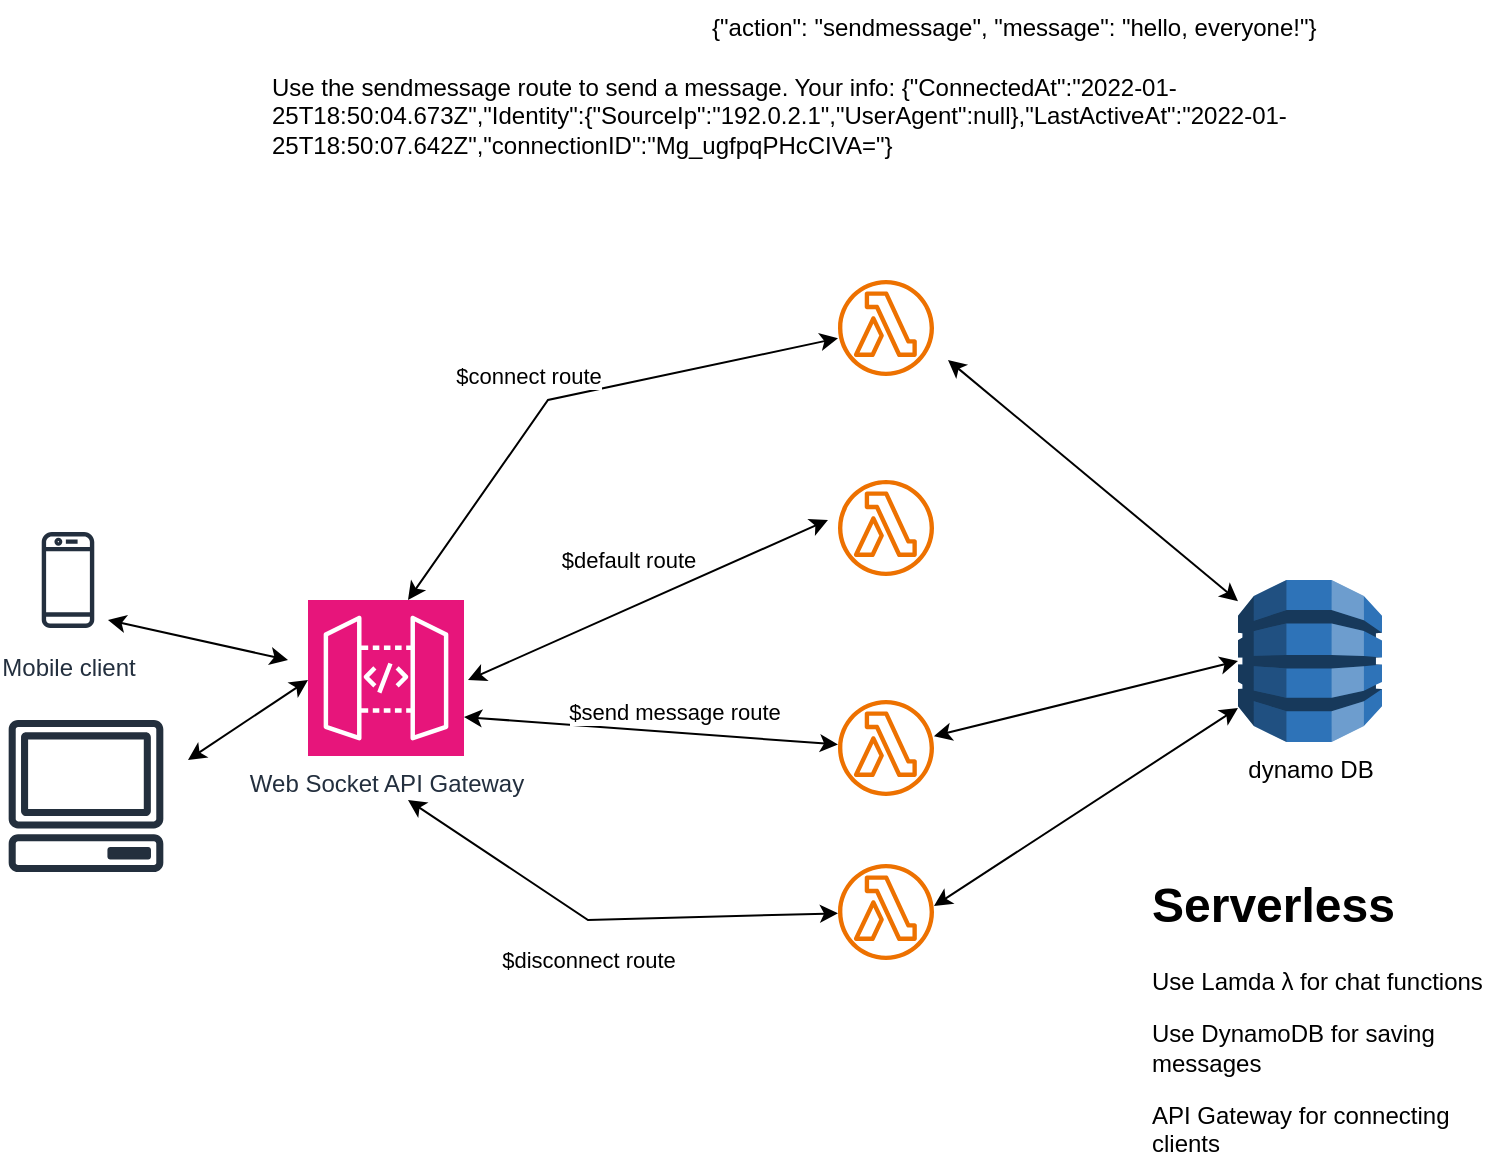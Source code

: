 <mxfile version="24.3.0" type="github" pages="2">
  <diagram name="serverless" id="bz2cJXhlYBcJffawt7Kv">
    <mxGraphModel dx="1050" dy="565" grid="1" gridSize="10" guides="1" tooltips="1" connect="1" arrows="1" fold="1" page="1" pageScale="1" pageWidth="850" pageHeight="1100" math="0" shadow="0">
      <root>
        <mxCell id="0" />
        <mxCell id="1" parent="0" />
        <mxCell id="v-0748TicNtDJmusRZ1o-1" value="Mobile client" style="sketch=0;outlineConnect=0;fontColor=#232F3E;gradientColor=none;strokeColor=#232F3E;fillColor=#ffffff;dashed=0;verticalLabelPosition=bottom;verticalAlign=top;align=center;html=1;fontSize=12;fontStyle=0;aspect=fixed;shape=mxgraph.aws4.resourceIcon;resIcon=mxgraph.aws4.mobile_client;" parent="1" vertex="1">
          <mxGeometry x="10" y="320" width="60" height="60" as="geometry" />
        </mxCell>
        <mxCell id="v-0748TicNtDJmusRZ1o-2" value="" style="sketch=0;outlineConnect=0;fontColor=#232F3E;gradientColor=none;fillColor=#232F3D;strokeColor=none;dashed=0;verticalLabelPosition=bottom;verticalAlign=top;align=center;html=1;fontSize=12;fontStyle=0;aspect=fixed;pointerEvents=1;shape=mxgraph.aws4.client;" parent="1" vertex="1">
          <mxGeometry x="10" y="420" width="78" height="76" as="geometry" />
        </mxCell>
        <mxCell id="v-0748TicNtDJmusRZ1o-3" value="Web Socket API Gateway" style="sketch=0;points=[[0,0,0],[0.25,0,0],[0.5,0,0],[0.75,0,0],[1,0,0],[0,1,0],[0.25,1,0],[0.5,1,0],[0.75,1,0],[1,1,0],[0,0.25,0],[0,0.5,0],[0,0.75,0],[1,0.25,0],[1,0.5,0],[1,0.75,0]];outlineConnect=0;fontColor=#232F3E;fillColor=#E7157B;strokeColor=#ffffff;dashed=0;verticalLabelPosition=bottom;verticalAlign=top;align=center;html=1;fontSize=12;fontStyle=0;aspect=fixed;shape=mxgraph.aws4.resourceIcon;resIcon=mxgraph.aws4.api_gateway;" parent="1" vertex="1">
          <mxGeometry x="160" y="360" width="78" height="78" as="geometry" />
        </mxCell>
        <mxCell id="v-0748TicNtDJmusRZ1o-4" value="" style="sketch=0;outlineConnect=0;fontColor=#232F3E;gradientColor=none;fillColor=#ED7100;strokeColor=none;dashed=0;verticalLabelPosition=bottom;verticalAlign=top;align=center;html=1;fontSize=12;fontStyle=0;aspect=fixed;pointerEvents=1;shape=mxgraph.aws4.lambda_function;" parent="1" vertex="1">
          <mxGeometry x="425" y="200" width="48" height="48" as="geometry" />
        </mxCell>
        <mxCell id="v-0748TicNtDJmusRZ1o-5" value="" style="sketch=0;outlineConnect=0;fontColor=#232F3E;gradientColor=none;fillColor=#ED7100;strokeColor=none;dashed=0;verticalLabelPosition=bottom;verticalAlign=top;align=center;html=1;fontSize=12;fontStyle=0;aspect=fixed;pointerEvents=1;shape=mxgraph.aws4.lambda_function;" parent="1" vertex="1">
          <mxGeometry x="425" y="300" width="48" height="48" as="geometry" />
        </mxCell>
        <mxCell id="v-0748TicNtDJmusRZ1o-6" value="" style="sketch=0;outlineConnect=0;fontColor=#232F3E;gradientColor=none;fillColor=#ED7100;strokeColor=none;dashed=0;verticalLabelPosition=bottom;verticalAlign=top;align=center;html=1;fontSize=12;fontStyle=0;aspect=fixed;pointerEvents=1;shape=mxgraph.aws4.lambda_function;" parent="1" vertex="1">
          <mxGeometry x="425" y="410" width="48" height="48" as="geometry" />
        </mxCell>
        <mxCell id="v-0748TicNtDJmusRZ1o-7" value="" style="sketch=0;outlineConnect=0;fontColor=#232F3E;gradientColor=none;fillColor=#ED7100;strokeColor=none;dashed=0;verticalLabelPosition=bottom;verticalAlign=top;align=center;html=1;fontSize=12;fontStyle=0;aspect=fixed;pointerEvents=1;shape=mxgraph.aws4.lambda_function;" parent="1" vertex="1">
          <mxGeometry x="425" y="492" width="48" height="48" as="geometry" />
        </mxCell>
        <mxCell id="v-0748TicNtDJmusRZ1o-8" value="dynamo DB" style="outlineConnect=0;dashed=0;verticalLabelPosition=bottom;verticalAlign=top;align=center;html=1;shape=mxgraph.aws3.dynamo_db;fillColor=#2E73B8;gradientColor=none;" parent="1" vertex="1">
          <mxGeometry x="625" y="350" width="72" height="81" as="geometry" />
        </mxCell>
        <mxCell id="v-0748TicNtDJmusRZ1o-13" value="" style="endArrow=classic;startArrow=classic;html=1;rounded=0;" parent="1" target="v-0748TicNtDJmusRZ1o-4" edge="1">
          <mxGeometry width="50" height="50" relative="1" as="geometry">
            <mxPoint x="210" y="360" as="sourcePoint" />
            <mxPoint x="260" y="310" as="targetPoint" />
            <Array as="points">
              <mxPoint x="280" y="260" />
            </Array>
          </mxGeometry>
        </mxCell>
        <mxCell id="v-0748TicNtDJmusRZ1o-14" value="$connect route" style="edgeLabel;html=1;align=center;verticalAlign=middle;resizable=0;points=[];" parent="v-0748TicNtDJmusRZ1o-13" vertex="1" connectable="0">
          <mxGeometry x="0.166" relative="1" as="geometry">
            <mxPoint x="-45" y="-5" as="offset" />
          </mxGeometry>
        </mxCell>
        <mxCell id="v-0748TicNtDJmusRZ1o-15" value="" style="endArrow=classic;startArrow=classic;html=1;rounded=0;" parent="1" edge="1">
          <mxGeometry width="50" height="50" relative="1" as="geometry">
            <mxPoint x="240" y="400" as="sourcePoint" />
            <mxPoint x="420" y="320" as="targetPoint" />
          </mxGeometry>
        </mxCell>
        <mxCell id="v-0748TicNtDJmusRZ1o-16" value="$default route" style="edgeLabel;html=1;align=center;verticalAlign=middle;resizable=0;points=[];" parent="v-0748TicNtDJmusRZ1o-15" vertex="1" connectable="0">
          <mxGeometry x="-0.261" y="2" relative="1" as="geometry">
            <mxPoint x="14" y="-29" as="offset" />
          </mxGeometry>
        </mxCell>
        <mxCell id="v-0748TicNtDJmusRZ1o-17" value="" style="endArrow=classic;startArrow=classic;html=1;rounded=0;exitX=1;exitY=0.75;exitDx=0;exitDy=0;exitPerimeter=0;" parent="1" source="v-0748TicNtDJmusRZ1o-3" target="v-0748TicNtDJmusRZ1o-6" edge="1">
          <mxGeometry width="50" height="50" relative="1" as="geometry">
            <mxPoint x="250" y="410" as="sourcePoint" />
            <mxPoint x="430" y="330" as="targetPoint" />
          </mxGeometry>
        </mxCell>
        <mxCell id="v-0748TicNtDJmusRZ1o-18" value="$send message route" style="edgeLabel;html=1;align=center;verticalAlign=middle;resizable=0;points=[];" parent="v-0748TicNtDJmusRZ1o-17" vertex="1" connectable="0">
          <mxGeometry x="-0.261" y="2" relative="1" as="geometry">
            <mxPoint x="35" y="-6" as="offset" />
          </mxGeometry>
        </mxCell>
        <mxCell id="v-0748TicNtDJmusRZ1o-19" value="" style="endArrow=classic;startArrow=classic;html=1;rounded=0;" parent="1" target="v-0748TicNtDJmusRZ1o-7" edge="1">
          <mxGeometry width="50" height="50" relative="1" as="geometry">
            <mxPoint x="210" y="460" as="sourcePoint" />
            <mxPoint x="435" y="442" as="targetPoint" />
            <Array as="points">
              <mxPoint x="300" y="520" />
            </Array>
          </mxGeometry>
        </mxCell>
        <mxCell id="v-0748TicNtDJmusRZ1o-20" value="$disconnect route" style="edgeLabel;html=1;align=center;verticalAlign=middle;resizable=0;points=[];" parent="v-0748TicNtDJmusRZ1o-19" vertex="1" connectable="0">
          <mxGeometry x="-0.261" y="2" relative="1" as="geometry">
            <mxPoint x="17" y="34" as="offset" />
          </mxGeometry>
        </mxCell>
        <mxCell id="v-0748TicNtDJmusRZ1o-21" value="" style="endArrow=classic;startArrow=classic;html=1;rounded=0;" parent="1" edge="1">
          <mxGeometry width="50" height="50" relative="1" as="geometry">
            <mxPoint x="60" y="370" as="sourcePoint" />
            <mxPoint x="150" y="390" as="targetPoint" />
          </mxGeometry>
        </mxCell>
        <mxCell id="v-0748TicNtDJmusRZ1o-22" value="" style="endArrow=classic;startArrow=classic;html=1;rounded=0;" parent="1" edge="1">
          <mxGeometry width="50" height="50" relative="1" as="geometry">
            <mxPoint x="100" y="440" as="sourcePoint" />
            <mxPoint x="160" y="400" as="targetPoint" />
          </mxGeometry>
        </mxCell>
        <mxCell id="Hgnd81LalGCMVuMVIGAU-1" value="" style="endArrow=classic;startArrow=classic;html=1;rounded=0;" parent="1" target="v-0748TicNtDJmusRZ1o-8" edge="1">
          <mxGeometry width="50" height="50" relative="1" as="geometry">
            <mxPoint x="480" y="240" as="sourcePoint" />
            <mxPoint x="520" y="180" as="targetPoint" />
          </mxGeometry>
        </mxCell>
        <mxCell id="Hgnd81LalGCMVuMVIGAU-2" value="" style="endArrow=classic;startArrow=classic;html=1;rounded=0;entryX=0;entryY=0.5;entryDx=0;entryDy=0;entryPerimeter=0;" parent="1" source="v-0748TicNtDJmusRZ1o-6" target="v-0748TicNtDJmusRZ1o-8" edge="1">
          <mxGeometry width="50" height="50" relative="1" as="geometry">
            <mxPoint x="490" y="250" as="sourcePoint" />
            <mxPoint x="635" y="371" as="targetPoint" />
          </mxGeometry>
        </mxCell>
        <mxCell id="Hgnd81LalGCMVuMVIGAU-3" value="" style="endArrow=classic;startArrow=classic;html=1;rounded=0;" parent="1" target="v-0748TicNtDJmusRZ1o-8" edge="1">
          <mxGeometry width="50" height="50" relative="1" as="geometry">
            <mxPoint x="473" y="513" as="sourcePoint" />
            <mxPoint x="635" y="458" as="targetPoint" />
          </mxGeometry>
        </mxCell>
        <mxCell id="_bplAM0HiLYQ9Z9dN7LO-1" value="{&quot;action&quot;: &quot;sendmessage&quot;, &quot;message&quot;: &quot;hello, everyone!&quot;}" style="text;whiteSpace=wrap;" parent="1" vertex="1">
          <mxGeometry x="360" y="60" width="340" height="40" as="geometry" />
        </mxCell>
        <mxCell id="_bplAM0HiLYQ9Z9dN7LO-4" value="Use the sendmessage route to send a message. Your info: {&quot;ConnectedAt&quot;:&quot;2022-01-25T18:50:04.673Z&quot;,&quot;Identity&quot;:{&quot;SourceIp&quot;:&quot;192.0.2.1&quot;,&quot;UserAgent&quot;:null},&quot;LastActiveAt&quot;:&quot;2022-01-25T18:50:07.642Z&quot;,&quot;connectionID&quot;:&quot;Mg_ugfpqPHcCIVA=&quot;}" style="text;whiteSpace=wrap;" parent="1" vertex="1">
          <mxGeometry x="140" y="90" width="560" height="70" as="geometry" />
        </mxCell>
        <mxCell id="Q9tqnkqPoD4LKW9DeTYe-4" value="&lt;h1 style=&quot;margin-top: 0px;&quot;&gt;Serverless&lt;/h1&gt;&lt;p&gt;Use Lamda λ for chat functions&lt;/p&gt;&lt;p&gt;Use DynamoDB for saving messages&lt;/p&gt;&lt;p&gt;API Gateway for connecting clients&lt;/p&gt;" style="text;html=1;whiteSpace=wrap;overflow=hidden;rounded=0;" vertex="1" parent="1">
          <mxGeometry x="580" y="492" width="180" height="148" as="geometry" />
        </mxCell>
      </root>
    </mxGraphModel>
  </diagram>
  <diagram id="CzxH3AWf9MWAfTofhta9" name="managed-client">
    <mxGraphModel dx="1050" dy="565" grid="1" gridSize="10" guides="1" tooltips="1" connect="1" arrows="1" fold="1" page="1" pageScale="1" pageWidth="850" pageHeight="1100" math="0" shadow="0">
      <root>
        <mxCell id="0" />
        <mxCell id="1" parent="0" />
        <mxCell id="6g2W2QSspoGPn6mh1SmF-1" value="Mobile client" style="sketch=0;outlineConnect=0;fontColor=#232F3E;gradientColor=none;strokeColor=#232F3E;fillColor=#ffffff;dashed=0;verticalLabelPosition=bottom;verticalAlign=top;align=center;html=1;fontSize=12;fontStyle=0;aspect=fixed;shape=mxgraph.aws4.resourceIcon;resIcon=mxgraph.aws4.mobile_client;" parent="1" vertex="1">
          <mxGeometry x="10" y="270" width="60" height="60" as="geometry" />
        </mxCell>
        <mxCell id="6g2W2QSspoGPn6mh1SmF-2" value="" style="sketch=0;outlineConnect=0;fontColor=#232F3E;gradientColor=none;fillColor=#232F3D;strokeColor=none;dashed=0;verticalLabelPosition=bottom;verticalAlign=top;align=center;html=1;fontSize=12;fontStyle=0;aspect=fixed;pointerEvents=1;shape=mxgraph.aws4.client;" parent="1" vertex="1">
          <mxGeometry x="10" y="370" width="78" height="76" as="geometry" />
        </mxCell>
        <mxCell id="6g2W2QSspoGPn6mh1SmF-3" value="" style="endArrow=classic;startArrow=classic;html=1;rounded=0;" parent="1" edge="1">
          <mxGeometry width="50" height="50" relative="1" as="geometry">
            <mxPoint x="60" y="320" as="sourcePoint" />
            <mxPoint x="150" y="340" as="targetPoint" />
          </mxGeometry>
        </mxCell>
        <mxCell id="6g2W2QSspoGPn6mh1SmF-4" value="" style="endArrow=classic;startArrow=classic;html=1;rounded=0;" parent="1" edge="1">
          <mxGeometry width="50" height="50" relative="1" as="geometry">
            <mxPoint x="100" y="390" as="sourcePoint" />
            <mxPoint x="160" y="350" as="targetPoint" />
          </mxGeometry>
        </mxCell>
        <mxCell id="6g2W2QSspoGPn6mh1SmF-5" value="Cognito Identification" style="sketch=0;points=[[0,0,0],[0.25,0,0],[0.5,0,0],[0.75,0,0],[1,0,0],[0,1,0],[0.25,1,0],[0.5,1,0],[0.75,1,0],[1,1,0],[0,0.25,0],[0,0.5,0],[0,0.75,0],[1,0.25,0],[1,0.5,0],[1,0.75,0]];outlineConnect=0;fontColor=#232F3E;fillColor=#DD344C;strokeColor=#ffffff;dashed=0;verticalLabelPosition=bottom;verticalAlign=top;align=center;html=1;fontSize=12;fontStyle=0;aspect=fixed;shape=mxgraph.aws4.resourceIcon;resIcon=mxgraph.aws4.cognito;" parent="1" vertex="1">
          <mxGeometry x="332" y="140" width="78" height="78" as="geometry" />
        </mxCell>
        <mxCell id="6g2W2QSspoGPn6mh1SmF-6" value="Amplify + React Framework" style="sketch=0;points=[[0,0,0],[0.25,0,0],[0.5,0,0],[0.75,0,0],[1,0,0],[0,1,0],[0.25,1,0],[0.5,1,0],[0.75,1,0],[1,1,0],[0,0.25,0],[0,0.5,0],[0,0.75,0],[1,0.25,0],[1,0.5,0],[1,0.75,0]];outlineConnect=0;fontColor=#232F3E;fillColor=#DD344C;strokeColor=#ffffff;dashed=0;verticalLabelPosition=bottom;verticalAlign=top;align=center;html=1;fontSize=12;fontStyle=0;aspect=fixed;shape=mxgraph.aws4.resourceIcon;resIcon=mxgraph.aws4.amplify;" parent="1" vertex="1">
          <mxGeometry x="200" y="301" width="78" height="78" as="geometry" />
        </mxCell>
        <mxCell id="ExZvxduwD3NTuQLcTQ38-1" value="" style="shape=image;html=1;verticalAlign=top;verticalLabelPosition=bottom;labelBackgroundColor=#ffffff;imageAspect=0;aspect=fixed;image=https://cdn1.iconfinder.com/data/icons/ui-essential-17/32/UI_Essential_Outline_1_essential-app-ui-messages-talk-128.png" parent="1" vertex="1">
          <mxGeometry x="160" y="320" width="40" height="40" as="geometry" />
        </mxCell>
        <mxCell id="ExZvxduwD3NTuQLcTQ38-2" value="Amazon S3" style="sketch=0;outlineConnect=0;fontColor=#232F3E;gradientColor=none;strokeColor=#ffffff;fillColor=#232F3E;dashed=0;verticalLabelPosition=middle;verticalAlign=bottom;align=center;html=1;whiteSpace=wrap;fontSize=10;fontStyle=1;spacing=3;shape=mxgraph.aws4.productIcon;prIcon=mxgraph.aws4.s3;" parent="1" vertex="1">
          <mxGeometry x="330" y="430" width="80" height="100" as="geometry" />
        </mxCell>
        <mxCell id="ExZvxduwD3NTuQLcTQ38-3" value="Chime SDK messaging" style="sketch=0;points=[[0,0,0],[0.25,0,0],[0.5,0,0],[0.75,0,0],[1,0,0],[0,1,0],[0.25,1,0],[0.5,1,0],[0.75,1,0],[1,1,0],[0,0.25,0],[0,0.5,0],[0,0.75,0],[1,0.25,0],[1,0.5,0],[1,0.75,0]];outlineConnect=0;fontColor=#232F3E;fillColor=#DD344C;strokeColor=#ffffff;dashed=0;verticalLabelPosition=bottom;verticalAlign=top;align=center;html=1;fontSize=12;fontStyle=0;aspect=fixed;shape=mxgraph.aws4.resourceIcon;resIcon=mxgraph.aws4.chime_sdk;" parent="1" vertex="1">
          <mxGeometry x="580" y="301" width="78" height="78" as="geometry" />
        </mxCell>
        <mxCell id="ExZvxduwD3NTuQLcTQ38-4" value="" style="endArrow=classic;startArrow=classic;html=1;rounded=0;" parent="1" edge="1">
          <mxGeometry width="50" height="50" relative="1" as="geometry">
            <mxPoint x="240" y="290" as="sourcePoint" />
            <mxPoint x="330" y="180" as="targetPoint" />
          </mxGeometry>
        </mxCell>
        <mxCell id="ExZvxduwD3NTuQLcTQ38-5" value="Registration login / Authenticate" style="edgeLabel;html=1;align=center;verticalAlign=middle;resizable=0;points=[];" parent="ExZvxduwD3NTuQLcTQ38-4" vertex="1" connectable="0">
          <mxGeometry x="-0.18" y="-1" relative="1" as="geometry">
            <mxPoint as="offset" />
          </mxGeometry>
        </mxCell>
        <mxCell id="ExZvxduwD3NTuQLcTQ38-8" value="" style="endArrow=classic;startArrow=classic;html=1;rounded=0;" parent="1" edge="1">
          <mxGeometry width="50" height="50" relative="1" as="geometry">
            <mxPoint x="320" y="470" as="sourcePoint" />
            <mxPoint x="240" y="400" as="targetPoint" />
          </mxGeometry>
        </mxCell>
        <mxCell id="ExZvxduwD3NTuQLcTQ38-9" value="store images / files" style="edgeLabel;html=1;align=center;verticalAlign=middle;resizable=0;points=[];" parent="ExZvxduwD3NTuQLcTQ38-8" vertex="1" connectable="0">
          <mxGeometry x="-0.351" relative="1" as="geometry">
            <mxPoint x="-44" y="12" as="offset" />
          </mxGeometry>
        </mxCell>
        <mxCell id="Gu14bvD0OnjftGrYfDw7-2" value="" style="sketch=0;outlineConnect=0;fontColor=#232F3E;gradientColor=none;fillColor=#7AA116;strokeColor=none;dashed=0;verticalLabelPosition=bottom;verticalAlign=top;align=center;html=1;fontSize=12;fontStyle=0;aspect=fixed;pointerEvents=1;shape=mxgraph.aws4.lambda_function;" parent="1" vertex="1">
          <mxGeometry x="560" y="50" width="78" height="78" as="geometry" />
        </mxCell>
        <mxCell id="Gu14bvD0OnjftGrYfDw7-3" value="" style="endArrow=classic;startArrow=classic;html=1;rounded=0;" parent="1" source="Gu14bvD0OnjftGrYfDw7-2" target="6g2W2QSspoGPn6mh1SmF-5" edge="1">
          <mxGeometry width="50" height="50" relative="1" as="geometry">
            <mxPoint x="400" y="300" as="sourcePoint" />
            <mxPoint x="450" y="250" as="targetPoint" />
          </mxGeometry>
        </mxCell>
        <mxCell id="Gu14bvD0OnjftGrYfDw7-4" value="POST authentication-&amp;gt; Triger lambda" style="edgeLabel;html=1;align=center;verticalAlign=middle;resizable=0;points=[];" parent="Gu14bvD0OnjftGrYfDw7-3" vertex="1" connectable="0">
          <mxGeometry x="-0.055" y="-1" relative="1" as="geometry">
            <mxPoint as="offset" />
          </mxGeometry>
        </mxCell>
        <mxCell id="Gu14bvD0OnjftGrYfDw7-5" value="" style="endArrow=classic;startArrow=classic;html=1;rounded=0;entryX=0.5;entryY=0;entryDx=0;entryDy=0;entryPerimeter=0;" parent="1" source="Gu14bvD0OnjftGrYfDw7-2" target="ExZvxduwD3NTuQLcTQ38-3" edge="1">
          <mxGeometry width="50" height="50" relative="1" as="geometry">
            <mxPoint x="440" y="340" as="sourcePoint" />
            <mxPoint x="490" y="290" as="targetPoint" />
          </mxGeometry>
        </mxCell>
        <mxCell id="Gu14bvD0OnjftGrYfDw7-6" value="Create Chime User" style="edgeLabel;html=1;align=center;verticalAlign=middle;resizable=0;points=[];" parent="Gu14bvD0OnjftGrYfDw7-5" vertex="1" connectable="0">
          <mxGeometry x="-0.231" y="-1" relative="1" as="geometry">
            <mxPoint x="2" y="15" as="offset" />
          </mxGeometry>
        </mxCell>
        <mxCell id="Gu14bvD0OnjftGrYfDw7-7" value="" style="endArrow=classic;startArrow=classic;html=1;rounded=0;entryX=0;entryY=0.5;entryDx=0;entryDy=0;entryPerimeter=0;" parent="1" target="ExZvxduwD3NTuQLcTQ38-3" edge="1">
          <mxGeometry width="50" height="50" relative="1" as="geometry">
            <mxPoint x="280" y="340" as="sourcePoint" />
            <mxPoint x="330" y="290" as="targetPoint" />
          </mxGeometry>
        </mxCell>
        <mxCell id="Gu14bvD0OnjftGrYfDw7-8" value="Send / Receives messages" style="edgeLabel;html=1;align=center;verticalAlign=middle;resizable=0;points=[];" parent="Gu14bvD0OnjftGrYfDw7-7" vertex="1" connectable="0">
          <mxGeometry x="-0.135" relative="1" as="geometry">
            <mxPoint y="10" as="offset" />
          </mxGeometry>
        </mxCell>
        <mxCell id="QALEm0RvezgfaWuDqv6z-1" value="&lt;h1 style=&quot;margin-top: 0px;&quot;&gt;Managed Services&lt;/h1&gt;&lt;p&gt;Use Amplify+React for web page creation&lt;/p&gt;&lt;p&gt;Use Cognito for user Authentication inside app&lt;/p&gt;&lt;p&gt;New User creation using Chime messaging&lt;/p&gt;&lt;p&gt;Use S3 to store allowed file types, images etc.&lt;/p&gt;" style="text;html=1;whiteSpace=wrap;overflow=hidden;rounded=0;" vertex="1" parent="1">
          <mxGeometry x="509" y="420" width="291" height="150" as="geometry" />
        </mxCell>
      </root>
    </mxGraphModel>
  </diagram>
</mxfile>
